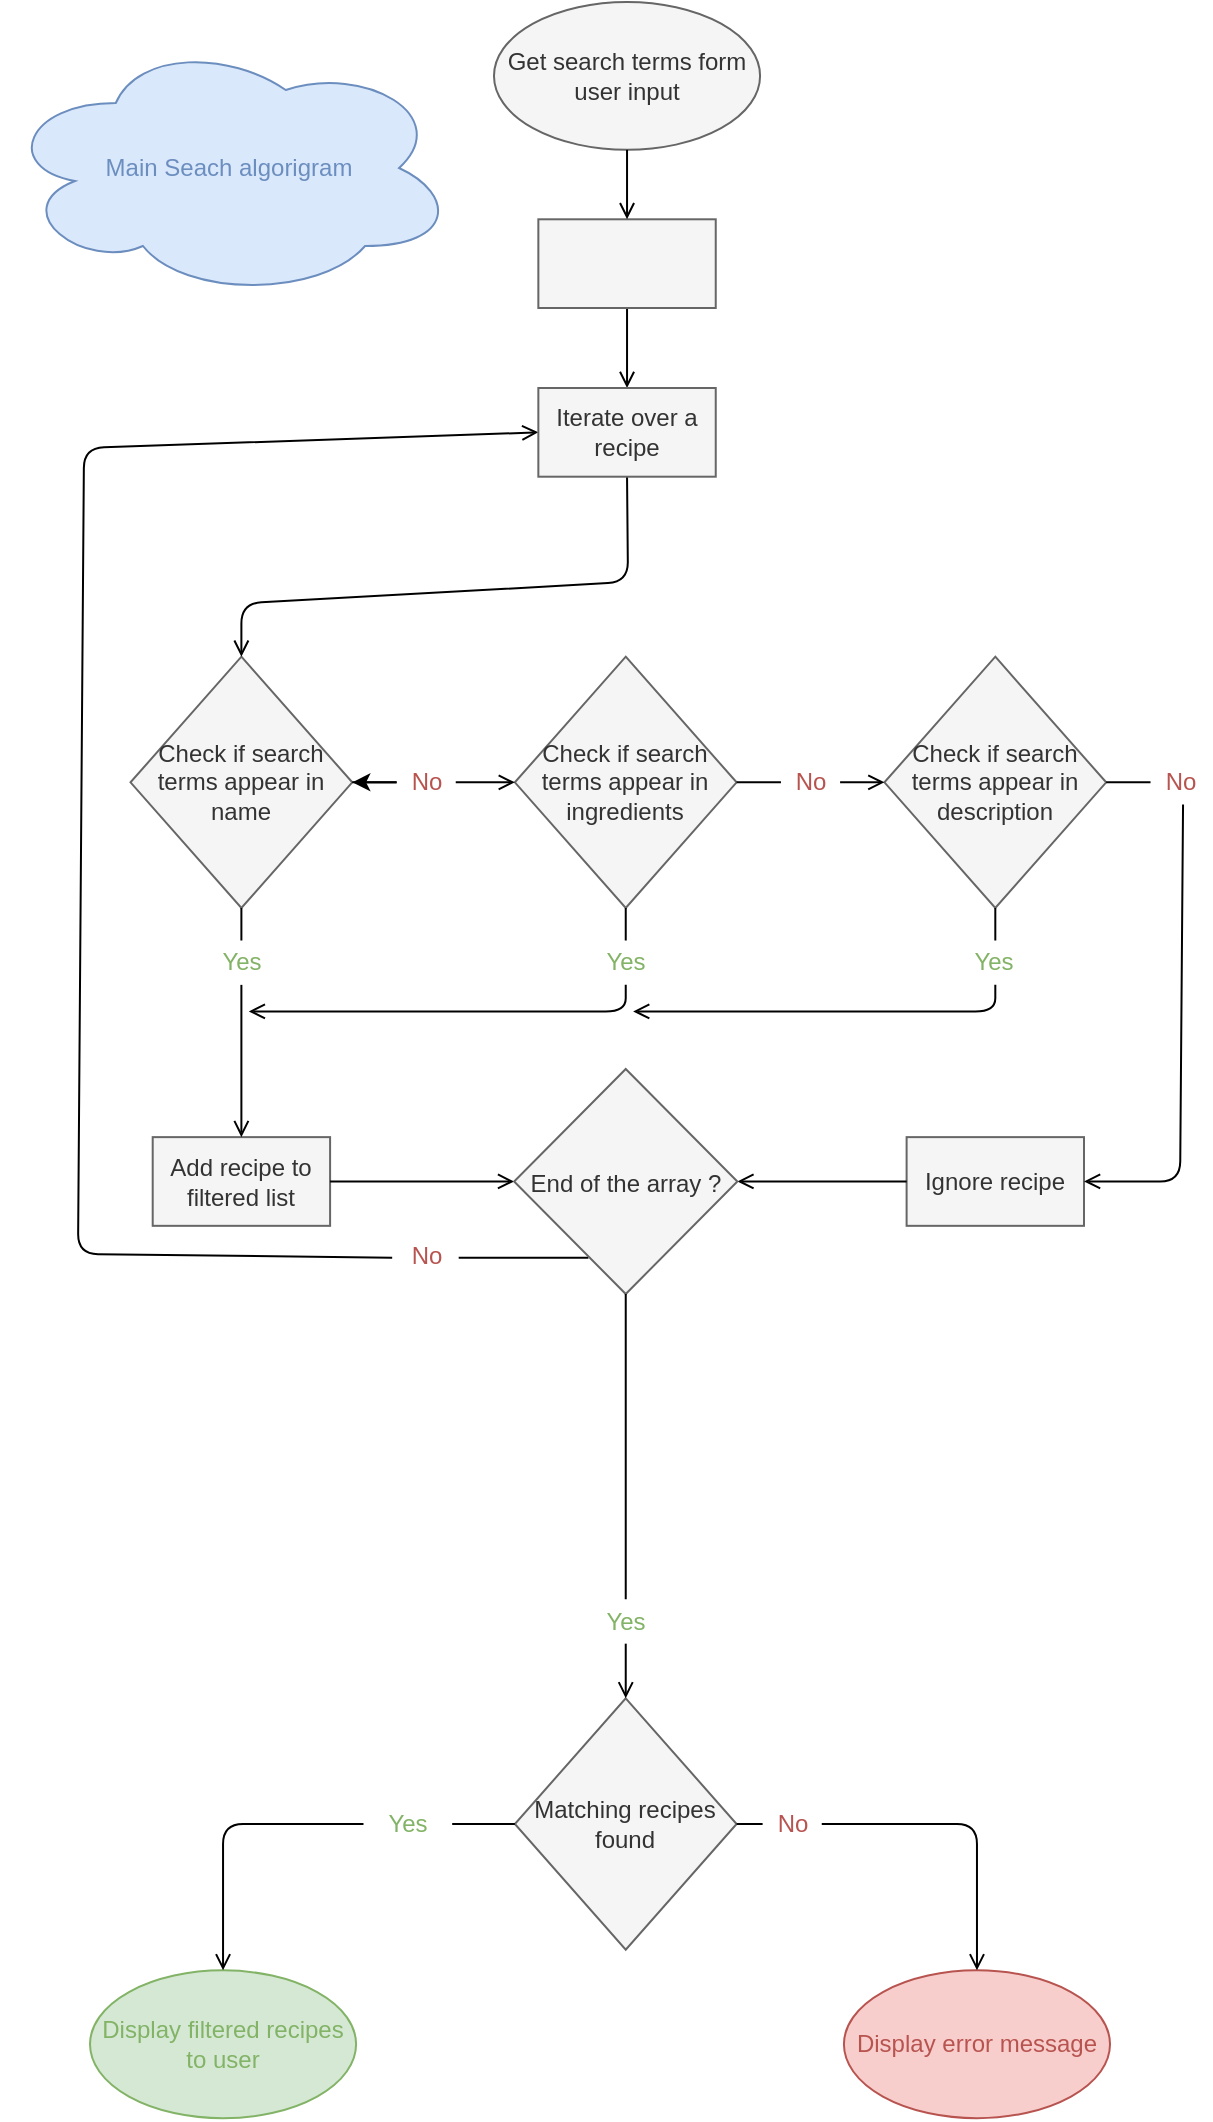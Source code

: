 <mxfile>
    <diagram id="o4fNZJuDy019MxmTEXdE" name="Page-1">
        <mxGraphModel dx="621" dy="1152" grid="0" gridSize="10" guides="1" tooltips="1" connect="1" arrows="1" fold="1" page="1" pageScale="1" pageWidth="850" pageHeight="1100" background="#ffffff" math="0" shadow="0">
            <root>
                <mxCell id="0"/>
                <mxCell id="1" parent="0"/>
                <mxCell id="14" value="Check if search terms appear in name" style="rhombus;whiteSpace=wrap;html=1;fillColor=#f5f5f5;fontColor=#333333;strokeColor=#666666;movable=1;resizable=1;rotatable=1;deletable=1;editable=1;connectable=1;" parent="1" vertex="1">
                    <mxGeometry x="186.261" y="357.348" width="110.87" height="125.652" as="geometry"/>
                </mxCell>
                <mxCell id="29" style="edgeStyle=none;html=1;fontColor=#B85450;entryX=0.5;entryY=0;entryDx=0;entryDy=0;strokeColor=#000000;endArrow=open;endFill=0;movable=1;resizable=1;rotatable=1;deletable=1;editable=1;connectable=1;startArrow=none;exitX=0.5;exitY=1;exitDx=0;exitDy=0;" parent="1" source="106" target="14" edge="1">
                    <mxGeometry relative="1" as="geometry">
                        <mxPoint x="260.175" y="283.435" as="targetPoint"/>
                        <Array as="points">
                            <mxPoint x="435" y="320"/>
                            <mxPoint x="241.696" y="330.739"/>
                        </Array>
                        <mxPoint x="428" y="322" as="sourcePoint"/>
                    </mxGeometry>
                </mxCell>
                <mxCell id="35" style="edgeStyle=none;html=1;exitX=0.5;exitY=1;exitDx=0;exitDy=0;fontColor=#B85450;strokeColor=#000000;endArrow=open;endFill=0;movable=1;resizable=1;rotatable=1;deletable=1;editable=1;connectable=1;" parent="1" source="60" edge="1">
                    <mxGeometry relative="1" as="geometry">
                        <mxPoint x="245.392" y="534.739" as="targetPoint"/>
                        <Array as="points">
                            <mxPoint x="433.871" y="534.739"/>
                        </Array>
                    </mxGeometry>
                </mxCell>
                <mxCell id="15" value="Check if search terms appear in ingredients&lt;span style=&quot;color: rgba(0, 0, 0, 0); font-family: monospace; font-size: 0px; text-align: start;&quot;&gt;%3CmxGraphModel%3E%3Croot%3E%3CmxCell%20id%3D%220%22%2F%3E%3CmxCell%20id%3D%221%22%20parent%3D%220%22%2F%3E%3CmxCell%20id%3D%222%22%20value%3D%22Check%20if%20search%20terms%20appear%20in%20title%22%20style%3D%22rhombus%3BwhiteSpace%3Dwrap%3Bhtml%3D1%3BfillColor%3D%23f5f5f5%3BfontColor%3D%23333333%3BstrokeColor%3D%23666666%3B%22%20vertex%3D%221%22%20parent%3D%221%22%3E%3CmxGeometry%20x%3D%22100%22%20y%3D%22300%22%20width%3D%22150%22%20height%3D%22170%22%20as%3D%22geometry%22%2F%3E%3C%2FmxCell%3E%3C%2Froot%3E%3C%2FmxGraphModel%3E&lt;/span&gt;" style="rhombus;whiteSpace=wrap;html=1;fillColor=#f5f5f5;fontColor=#333333;strokeColor=#666666;movable=1;resizable=1;rotatable=1;deletable=1;editable=1;connectable=1;" parent="1" vertex="1">
                    <mxGeometry x="378.436" y="357.348" width="110.87" height="125.652" as="geometry"/>
                </mxCell>
                <mxCell id="36" style="edgeStyle=none;html=1;fontColor=#B85450;strokeColor=#000000;endArrow=open;endFill=0;exitX=0.5;exitY=1;exitDx=0;exitDy=0;movable=1;resizable=1;rotatable=1;deletable=1;editable=1;connectable=1;" parent="1" source="61" edge="1">
                    <mxGeometry relative="1" as="geometry">
                        <mxPoint x="437.567" y="534.739" as="targetPoint"/>
                        <mxPoint x="620.134" y="515.522" as="sourcePoint"/>
                        <Array as="points">
                            <mxPoint x="618.655" y="534.739"/>
                        </Array>
                    </mxGeometry>
                </mxCell>
                <mxCell id="16" value="Check if search terms appear in description&lt;span style=&quot;color: rgba(0, 0, 0, 0); font-family: monospace; font-size: 0px; text-align: start;&quot;&gt;%3CmxGraphModel%3E%3Croot%3E%3CmxCell%20id%3D%220%22%2F%3E%3CmxCell%20id%3D%221%22%20parent%3D%220%22%2F%3E%3CmxCell%20id%3D%222%22%20value%3D%22Check%20if%20search%20terms%20appear%20in%20title%22%20style%3D%22rhombus%3BwhiteSpace%3Dwrap%3Bhtml%3D1%3BfillColor%3D%23f5f5f5%3BfontColor%3D%23333333%3BstrokeColor%3D%23666666%3B%22%20vertex%3D%221%22%20parent%3D%221%22%3E%3CmxGeometry%20x%3D%22100%22%20y%3D%22300%22%20width%3D%22150%22%20height%3D%22170%22%20as%3D%22geometry%22%2F%3E%3C%2FmxCell%3E%3C%2Froot%3E%3C%2FmxGraphModel%3E&lt;/span&gt;" style="rhombus;whiteSpace=wrap;html=1;fillColor=#f5f5f5;fontColor=#333333;strokeColor=#666666;movable=1;resizable=1;rotatable=1;deletable=1;editable=1;connectable=1;" parent="1" vertex="1">
                    <mxGeometry x="563.22" y="357.348" width="110.87" height="125.652" as="geometry"/>
                </mxCell>
                <mxCell id="17" value="Add recipe to filtered list" style="whiteSpace=wrap;html=1;fillColor=#f5f5f5;fontColor=#333333;strokeColor=#666666;movable=1;resizable=1;rotatable=1;deletable=1;editable=1;connectable=1;" parent="1" vertex="1">
                    <mxGeometry x="197.348" y="597.565" width="88.696" height="44.348" as="geometry"/>
                </mxCell>
                <mxCell id="19" value="Ignore recipe" style="whiteSpace=wrap;html=1;fontColor=#333333;fillColor=#f5f5f5;strokeColor=#666666;movable=1;resizable=1;rotatable=1;deletable=1;editable=1;connectable=1;" parent="1" vertex="1">
                    <mxGeometry x="574.307" y="597.565" width="88.696" height="44.348" as="geometry"/>
                </mxCell>
                <mxCell id="47" value="" style="edgeStyle=none;html=1;exitX=1;exitY=0.5;exitDx=0;exitDy=0;entryX=0;entryY=0.5;entryDx=0;entryDy=0;fontColor=#B85450;endArrow=none;strokeColor=#000000;endFill=0;movable=1;resizable=1;rotatable=1;deletable=1;editable=1;connectable=1;" parent="1" source="15" target="40" edge="1">
                    <mxGeometry relative="1" as="geometry">
                        <mxPoint x="489.307" y="420.174" as="sourcePoint"/>
                        <mxPoint x="563.22" y="420.174" as="targetPoint"/>
                    </mxGeometry>
                </mxCell>
                <mxCell id="40" value="No" style="text;html=1;align=center;verticalAlign=middle;resizable=1;points=[];autosize=1;strokeColor=none;fillColor=none;fontColor=#B85450;movable=1;rotatable=1;deletable=1;editable=1;connectable=1;" parent="1" vertex="1">
                    <mxGeometry x="511.481" y="409.087" width="29.565" height="22.174" as="geometry"/>
                </mxCell>
                <mxCell id="33" style="edgeStyle=none;html=1;exitX=1;exitY=0.5;exitDx=0;exitDy=0;entryX=0;entryY=0.5;entryDx=0;entryDy=0;fontColor=#B85450;startArrow=none;strokeColor=#000000;endArrow=open;endFill=0;movable=1;resizable=1;rotatable=1;deletable=1;editable=1;connectable=1;" parent="1" source="40" target="16" edge="1">
                    <mxGeometry relative="1" as="geometry"/>
                </mxCell>
                <mxCell id="48" value="" style="edgeStyle=none;html=1;exitX=1;exitY=0.5;exitDx=0;exitDy=0;fontColor=#B85450;endArrow=none;strokeColor=#000000;endFill=0;movable=1;resizable=1;rotatable=1;deletable=1;editable=1;connectable=1;" parent="1" source="14" target="39" edge="1">
                    <mxGeometry relative="1" as="geometry">
                        <mxPoint x="297.131" y="420.174" as="sourcePoint"/>
                        <mxPoint x="378.436" y="420.174" as="targetPoint"/>
                    </mxGeometry>
                </mxCell>
                <mxCell id="109" value="" style="edgeStyle=none;html=1;fontColor=#6C8EBF;" edge="1" parent="1" source="39" target="14">
                    <mxGeometry relative="1" as="geometry"/>
                </mxCell>
                <mxCell id="39" value="No" style="text;html=1;align=center;verticalAlign=middle;resizable=1;points=[];autosize=1;strokeColor=none;fillColor=none;fontColor=#B85450;movable=1;rotatable=1;deletable=1;editable=1;connectable=1;" parent="1" vertex="1">
                    <mxGeometry x="319.305" y="409.087" width="29.565" height="22.174" as="geometry"/>
                </mxCell>
                <mxCell id="32" style="edgeStyle=none;html=1;exitX=1;exitY=0.5;exitDx=0;exitDy=0;fontColor=#B85450;startArrow=none;strokeColor=#000000;endArrow=open;endFill=0;movable=1;resizable=1;rotatable=1;deletable=1;editable=1;connectable=1;" parent="1" source="39" target="15" edge="1">
                    <mxGeometry relative="1" as="geometry"/>
                </mxCell>
                <mxCell id="54" style="edgeStyle=none;html=1;exitX=0.55;exitY=1;exitDx=0;exitDy=0;entryX=1;entryY=0.5;entryDx=0;entryDy=0;fontColor=#B85450;startArrow=none;exitPerimeter=0;strokeColor=#000000;endArrow=open;endFill=0;movable=1;resizable=1;rotatable=1;deletable=1;editable=1;connectable=1;" parent="1" target="19" edge="1">
                    <mxGeometry relative="1" as="geometry">
                        <mxPoint x="748.004" y="420.174" as="targetPoint"/>
                        <mxPoint x="712.526" y="431.261" as="sourcePoint"/>
                        <Array as="points">
                            <mxPoint x="711.047" y="619.739"/>
                        </Array>
                    </mxGeometry>
                </mxCell>
                <mxCell id="55" value="" style="edgeStyle=none;html=1;exitX=1;exitY=0.5;exitDx=0;exitDy=0;entryX=0;entryY=0.5;entryDx=0;entryDy=0;fontColor=#B85450;endArrow=none;strokeColor=#000000;endFill=0;movable=1;resizable=1;rotatable=1;deletable=1;editable=1;connectable=1;" parent="1" edge="1">
                    <mxGeometry relative="1" as="geometry">
                        <mxPoint x="674.091" y="420.174" as="sourcePoint"/>
                        <mxPoint x="696.265" y="420.174" as="targetPoint"/>
                    </mxGeometry>
                </mxCell>
                <mxCell id="56" value="No" style="text;html=1;align=center;verticalAlign=middle;resizable=1;points=[];autosize=1;strokeColor=none;fillColor=none;fontColor=#B85450;movable=1;rotatable=1;deletable=1;editable=1;connectable=1;" parent="1" vertex="1">
                    <mxGeometry x="696.265" y="409.087" width="29.565" height="22.174" as="geometry"/>
                </mxCell>
                <mxCell id="59" value="Yes" style="text;strokeColor=none;align=center;fillColor=none;html=1;verticalAlign=middle;whiteSpace=wrap;rounded=0;labelBackgroundColor=none;fontColor=#82B366;movable=1;resizable=1;rotatable=1;deletable=1;editable=1;connectable=1;" parent="1" vertex="1">
                    <mxGeometry x="219.522" y="499.261" width="44.348" height="22.174" as="geometry"/>
                </mxCell>
                <mxCell id="64" style="edgeStyle=none;html=1;exitX=0.5;exitY=1;exitDx=0;exitDy=0;entryX=0.5;entryY=0;entryDx=0;entryDy=0;strokeColor=#000000;strokeWidth=1;fontColor=#82B366;endArrow=none;endFill=0;movable=1;resizable=1;rotatable=1;deletable=1;editable=1;connectable=1;" parent="1" source="14" target="59" edge="1">
                    <mxGeometry relative="1" as="geometry"/>
                </mxCell>
                <mxCell id="30" style="edgeStyle=none;html=1;exitX=0.5;exitY=1;exitDx=0;exitDy=0;fontColor=#B85450;strokeColor=#000000;endArrow=open;endFill=0;movable=1;resizable=1;rotatable=1;deletable=1;editable=1;connectable=1;" parent="1" source="59" target="17" edge="1">
                    <mxGeometry relative="1" as="geometry"/>
                </mxCell>
                <mxCell id="60" value="Yes" style="text;strokeColor=none;align=center;fillColor=none;html=1;verticalAlign=middle;whiteSpace=wrap;rounded=0;labelBackgroundColor=none;fontColor=#82B366;movable=1;resizable=1;rotatable=1;deletable=1;editable=1;connectable=1;" parent="1" vertex="1">
                    <mxGeometry x="411.697" y="499.261" width="44.348" height="22.174" as="geometry"/>
                </mxCell>
                <mxCell id="62" style="edgeStyle=none;html=1;exitX=0.5;exitY=1;exitDx=0;exitDy=0;entryX=0.5;entryY=0;entryDx=0;entryDy=0;strokeColor=#000000;strokeWidth=1;fontColor=#82B366;endArrow=none;endFill=0;movable=1;resizable=1;rotatable=1;deletable=1;editable=1;connectable=1;" parent="1" source="15" target="60" edge="1">
                    <mxGeometry relative="1" as="geometry"/>
                </mxCell>
                <mxCell id="61" value="Yes" style="text;strokeColor=none;align=center;fillColor=none;html=1;verticalAlign=middle;whiteSpace=wrap;rounded=0;labelBackgroundColor=none;fontColor=#82B366;movable=1;resizable=1;rotatable=1;deletable=1;editable=1;connectable=1;" parent="1" vertex="1">
                    <mxGeometry x="596.481" y="499.261" width="44.348" height="22.174" as="geometry"/>
                </mxCell>
                <mxCell id="63" style="edgeStyle=none;html=1;exitX=0.5;exitY=1;exitDx=0;exitDy=0;strokeColor=#000000;strokeWidth=1;fontColor=#82B366;endArrow=none;endFill=0;movable=1;resizable=1;rotatable=1;deletable=1;editable=1;connectable=1;" parent="1" source="16" target="61" edge="1">
                    <mxGeometry relative="1" as="geometry"/>
                </mxCell>
                <mxCell id="79" style="edgeStyle=none;html=1;exitX=-0.075;exitY=0.533;exitDx=0;exitDy=0;strokeColor=#000000;strokeWidth=1;fontColor=#000000;endArrow=open;endFill=0;entryX=0;entryY=0.5;entryDx=0;entryDy=0;exitPerimeter=0;movable=1;resizable=1;rotatable=1;deletable=1;editable=1;connectable=1;" parent="1" source="85" target="106" edge="1">
                    <mxGeometry relative="1" as="geometry">
                        <mxPoint x="229.131" y="692.913" as="targetPoint"/>
                        <Array as="points">
                            <mxPoint x="160" y="656"/>
                            <mxPoint x="163" y="253"/>
                        </Array>
                    </mxGeometry>
                </mxCell>
                <mxCell id="72" style="edgeStyle=none;html=1;exitX=1;exitY=0.5;exitDx=0;exitDy=0;entryX=0;entryY=0.5;entryDx=0;entryDy=0;strokeColor=#000000;strokeWidth=1;fontColor=#82B366;endArrow=open;endFill=0;movable=1;resizable=1;rotatable=1;deletable=1;editable=1;connectable=1;" parent="1" source="17" target="78" edge="1">
                    <mxGeometry relative="1" as="geometry">
                        <mxPoint x="391.002" y="695.87" as="targetPoint"/>
                        <Array as="points"/>
                    </mxGeometry>
                </mxCell>
                <mxCell id="75" style="edgeStyle=none;html=1;exitX=0;exitY=0.5;exitDx=0;exitDy=0;entryX=1;entryY=0.5;entryDx=0;entryDy=0;strokeColor=#000000;strokeWidth=1;fontColor=#000000;endArrow=open;endFill=0;movable=1;resizable=1;rotatable=1;deletable=1;editable=1;connectable=1;" parent="1" source="19" target="78" edge="1">
                    <mxGeometry relative="1" as="geometry">
                        <mxPoint x="479.698" y="695.87" as="targetPoint"/>
                    </mxGeometry>
                </mxCell>
                <mxCell id="85" value="No" style="text;html=1;align=center;verticalAlign=middle;resizable=1;points=[];autosize=1;strokeColor=none;fillColor=none;fontColor=#B85450;movable=1;rotatable=1;deletable=1;editable=1;connectable=1;" parent="1" vertex="1">
                    <mxGeometry x="319.305" y="645.997" width="29.565" height="22.174" as="geometry"/>
                </mxCell>
                <mxCell id="86" style="edgeStyle=none;html=1;exitX=0.333;exitY=0.839;exitDx=0;exitDy=0;entryX=1.05;entryY=0.533;entryDx=0;entryDy=0;entryPerimeter=0;strokeColor=#000000;strokeWidth=1;fontColor=#000000;endArrow=none;endFill=0;exitPerimeter=0;movable=1;resizable=1;rotatable=1;deletable=1;editable=1;connectable=1;" parent="1" source="78" target="85" edge="1">
                    <mxGeometry relative="1" as="geometry"/>
                </mxCell>
                <mxCell id="10" value="&lt;div style=&quot;&quot;&gt;&lt;span style=&quot;background-color: initial;&quot;&gt;Get search terms form user input&lt;/span&gt;&lt;/div&gt;" style="ellipse;whiteSpace=wrap;html=1;fillColor=#f5f5f5;fontColor=#333333;strokeColor=#666666;movable=1;resizable=1;rotatable=1;deletable=1;editable=1;connectable=1;align=center;" parent="1" vertex="1">
                    <mxGeometry x="367.999" y="30" width="133.044" height="73.913" as="geometry"/>
                </mxCell>
                <mxCell id="107" style="edgeStyle=none;html=1;exitX=0.5;exitY=1;exitDx=0;exitDy=0;endArrow=open;endFill=0;strokeColor=#000000;" parent="1" source="11" target="106" edge="1">
                    <mxGeometry relative="1" as="geometry"/>
                </mxCell>
                <mxCell id="11" value="" style="whiteSpace=wrap;html=1;fillColor=#f5f5f5;strokeColor=#666666;fontColor=#333333;movable=1;resizable=1;rotatable=1;deletable=1;editable=1;connectable=1;" parent="1" vertex="1">
                    <mxGeometry x="390.173" y="138.652" width="88.696" height="44.348" as="geometry"/>
                </mxCell>
                <mxCell id="28" style="edgeStyle=none;html=1;exitX=0.5;exitY=1;exitDx=0;exitDy=0;entryX=0.5;entryY=0;entryDx=0;entryDy=0;fontColor=#B85450;strokeColor=#000000;strokeWidth=1;endArrow=open;endFill=0;movable=1;resizable=1;rotatable=1;deletable=1;editable=1;connectable=1;" parent="1" source="10" target="11" edge="1">
                    <mxGeometry relative="1" as="geometry"/>
                </mxCell>
                <mxCell id="106" value="Iterate over a recipe" style="whiteSpace=wrap;html=1;fillColor=#f5f5f5;strokeColor=#666666;fontColor=#333333;movable=1;resizable=1;rotatable=1;deletable=1;editable=1;connectable=1;" parent="1" vertex="1">
                    <mxGeometry x="390.173" y="223.002" width="88.696" height="44.348" as="geometry"/>
                </mxCell>
                <mxCell id="26" value="&lt;div style=&quot;&quot;&gt;&lt;span style=&quot;background-color: initial;&quot;&gt;Display filtered recipes to user&lt;/span&gt;&lt;/div&gt;" style="ellipse;whiteSpace=wrap;html=1;fillColor=#d5e8d4;strokeColor=#82b366;fontColor=#82B366;movable=1;resizable=1;rotatable=1;deletable=1;editable=1;connectable=1;align=center;" parent="1" vertex="1">
                    <mxGeometry x="166.004" y="1014.177" width="133.044" height="73.913" as="geometry"/>
                </mxCell>
                <mxCell id="27" value="&lt;div style=&quot;text-align: justify;&quot;&gt;&lt;span style=&quot;background-color: initial;&quot;&gt;Display error message&lt;/span&gt;&lt;/div&gt;" style="ellipse;whiteSpace=wrap;html=1;fillColor=#f8cecc;strokeColor=#b85450;fontColor=#B85450;movable=1;resizable=1;rotatable=1;deletable=1;editable=1;connectable=1;" parent="1" vertex="1">
                    <mxGeometry x="542.963" y="1014.177" width="133.044" height="73.913" as="geometry"/>
                </mxCell>
                <mxCell id="69" style="edgeStyle=none;html=1;exitX=0;exitY=0.5;exitDx=0;exitDy=0;strokeColor=#000000;strokeWidth=1;fontColor=#82B366;endArrow=open;endFill=0;entryX=0.5;entryY=0;entryDx=0;entryDy=0;startArrow=none;movable=1;resizable=1;rotatable=1;deletable=1;editable=1;connectable=1;" parent="1" source="92" target="26" edge="1">
                    <mxGeometry relative="1" as="geometry">
                        <Array as="points">
                            <mxPoint x="232.526" y="941.003"/>
                        </Array>
                    </mxGeometry>
                </mxCell>
                <mxCell id="91" style="edgeStyle=none;html=1;exitX=1;exitY=0.5;exitDx=0;exitDy=0;entryX=0.5;entryY=0;entryDx=0;entryDy=0;strokeColor=#000000;strokeWidth=1;fontColor=#000000;endArrow=open;endFill=0;startArrow=none;movable=1;resizable=1;rotatable=1;deletable=1;editable=1;connectable=1;" parent="1" source="94" target="27" edge="1">
                    <mxGeometry relative="1" as="geometry">
                        <Array as="points">
                            <mxPoint x="609.485" y="941.003"/>
                        </Array>
                    </mxGeometry>
                </mxCell>
                <mxCell id="67" value="Matching recipes found" style="rhombus;whiteSpace=wrap;html=1;fillColor=#f5f5f5;fontColor=#333333;strokeColor=#666666;movable=1;resizable=1;rotatable=1;deletable=1;editable=1;connectable=1;" parent="1" vertex="1">
                    <mxGeometry x="378.436" y="878.177" width="110.87" height="125.652" as="geometry"/>
                </mxCell>
                <mxCell id="78" value="&lt;div style=&quot;line-height: 100%;&quot;&gt;&lt;span style=&quot;background-color: initial;&quot;&gt;End of the array ?&lt;/span&gt;&lt;/div&gt;" style="rhombus;whiteSpace=wrap;html=1;fillColor=#f5f5f5;fontColor=#333333;strokeColor=#666666;align=center;movable=1;resizable=1;rotatable=1;deletable=1;editable=1;connectable=1;" parent="1" vertex="1">
                    <mxGeometry x="378.06" y="563.48" width="111.62" height="112.52" as="geometry"/>
                </mxCell>
                <mxCell id="87" value="Yes" style="text;strokeColor=none;align=center;fillColor=none;html=1;verticalAlign=middle;whiteSpace=wrap;rounded=0;labelBackgroundColor=none;fontColor=#82B366;movable=1;resizable=1;rotatable=1;deletable=1;editable=1;connectable=1;" parent="1" vertex="1">
                    <mxGeometry x="411.697" y="828.655" width="44.348" height="22.174" as="geometry"/>
                </mxCell>
                <mxCell id="93" value="" style="edgeStyle=none;html=1;exitX=0;exitY=0.5;exitDx=0;exitDy=0;strokeColor=#000000;strokeWidth=1;fontColor=#82B366;endArrow=none;endFill=0;entryX=1;entryY=0.5;entryDx=0;entryDy=0;movable=1;resizable=1;rotatable=1;deletable=1;editable=1;connectable=1;" parent="1" source="67" target="92" edge="1">
                    <mxGeometry relative="1" as="geometry">
                        <mxPoint x="369.636" y="941.003" as="sourcePoint"/>
                        <mxPoint x="232.526" y="1014.177" as="targetPoint"/>
                        <Array as="points"/>
                    </mxGeometry>
                </mxCell>
                <mxCell id="92" value="Yes" style="text;strokeColor=none;align=center;fillColor=none;html=1;verticalAlign=middle;whiteSpace=wrap;rounded=0;labelBackgroundColor=none;fontColor=#82B366;movable=1;resizable=1;rotatable=1;deletable=1;editable=1;connectable=1;" parent="1" vertex="1">
                    <mxGeometry x="302.744" y="929.916" width="44.348" height="22.174" as="geometry"/>
                </mxCell>
                <mxCell id="95" value="" style="edgeStyle=none;html=1;exitX=1;exitY=0.5;exitDx=0;exitDy=0;entryX=0;entryY=0.5;entryDx=0;entryDy=0;strokeColor=#000000;strokeWidth=1;fontColor=#000000;endArrow=none;endFill=0;entryPerimeter=0;movable=1;resizable=1;rotatable=1;deletable=1;editable=1;connectable=1;" parent="1" source="67" target="94" edge="1">
                    <mxGeometry relative="1" as="geometry">
                        <mxPoint x="480.506" y="941.003" as="sourcePoint"/>
                        <mxPoint x="609.485" y="1014.177" as="targetPoint"/>
                        <Array as="points"/>
                    </mxGeometry>
                </mxCell>
                <mxCell id="94" value="No" style="text;html=1;align=center;verticalAlign=middle;resizable=1;points=[];autosize=1;strokeColor=none;fillColor=none;fontColor=#B85450;movable=1;rotatable=1;deletable=1;editable=1;connectable=1;" parent="1" vertex="1">
                    <mxGeometry x="502.311" y="929.916" width="29.565" height="22.174" as="geometry"/>
                </mxCell>
                <mxCell id="88" value="" style="edgeStyle=none;html=1;strokeColor=#000000;strokeWidth=1;fontColor=#000000;endArrow=none;endFill=0;exitX=0.5;exitY=1;exitDx=0;exitDy=0;movable=1;resizable=1;rotatable=1;deletable=1;editable=1;connectable=1;entryX=0.5;entryY=0;entryDx=0;entryDy=0;" parent="1" source="78" target="87" edge="1">
                    <mxGeometry relative="1" as="geometry">
                        <mxPoint x="598.767" y="1385.568" as="sourcePoint"/>
                        <mxPoint x="661" y="798" as="targetPoint"/>
                        <Array as="points"/>
                    </mxGeometry>
                </mxCell>
                <mxCell id="80" style="edgeStyle=none;html=1;entryX=0.5;entryY=0;entryDx=0;entryDy=0;strokeColor=#000000;strokeWidth=1;fontColor=#000000;endArrow=open;endFill=0;startArrow=none;movable=1;resizable=1;rotatable=1;deletable=1;editable=1;connectable=1;exitX=0.5;exitY=1;exitDx=0;exitDy=0;" parent="1" source="87" target="67" edge="1">
                    <mxGeometry relative="1" as="geometry">
                        <Array as="points"/>
                        <mxPoint x="561" y="865" as="sourcePoint"/>
                    </mxGeometry>
                </mxCell>
                <mxCell id="108" value="Main Seach algorigram" style="ellipse;shape=cloud;whiteSpace=wrap;html=1;fillColor=#dae8fc;strokeColor=#6C8EBF;fontColor=#6C8EBF;" vertex="1" parent="1">
                    <mxGeometry x="122.22" y="48" width="226.65" height="130" as="geometry"/>
                </mxCell>
            </root>
        </mxGraphModel>
    </diagram>
</mxfile>